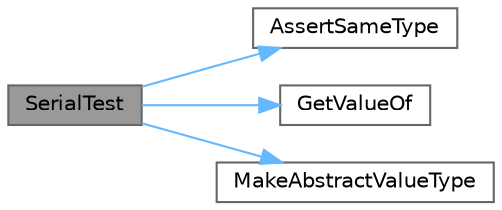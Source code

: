 digraph "SerialTest"
{
 // LATEX_PDF_SIZE
  bgcolor="transparent";
  edge [fontname=Helvetica,fontsize=10,labelfontname=Helvetica,labelfontsize=10];
  node [fontname=Helvetica,fontsize=10,shape=box,height=0.2,width=0.4];
  rankdir="LR";
  Node1 [id="Node000001",label="SerialTest",height=0.2,width=0.4,color="gray40", fillcolor="grey60", style="filled", fontcolor="black",tooltip=" "];
  Node1 -> Node2 [id="edge1_Node000001_Node000002",color="steelblue1",style="solid",tooltip=" "];
  Node2 [id="Node000002",label="AssertSameType",height=0.2,width=0.4,color="grey40", fillcolor="white", style="filled",URL="$harness__assert_8h.html#a253091bc56f94376ba75961cd4391f81",tooltip="Compile-time error if x and y have different types"];
  Node1 -> Node3 [id="edge2_Node000001_Node000003",color="steelblue1",style="solid",tooltip=" "];
  Node3 [id="Node000003",label="GetValueOf",height=0.2,width=0.4,color="grey40", fillcolor="white", style="filled",URL="$test__blocked__range2d_8cpp.html#a7b7c7ead6b58831414a58a2478ab36cb",tooltip=" "];
  Node1 -> Node4 [id="edge3_Node000001_Node000004",color="steelblue1",style="solid",tooltip=" "];
  Node4 [id="Node000004",label="MakeAbstractValueType",height=0.2,width=0.4,color="grey40", fillcolor="white", style="filled",URL="$test__blocked__range2d_8cpp.html#ae8adf12843ca82a3e6147dc8ec09b797",tooltip=" "];
}
